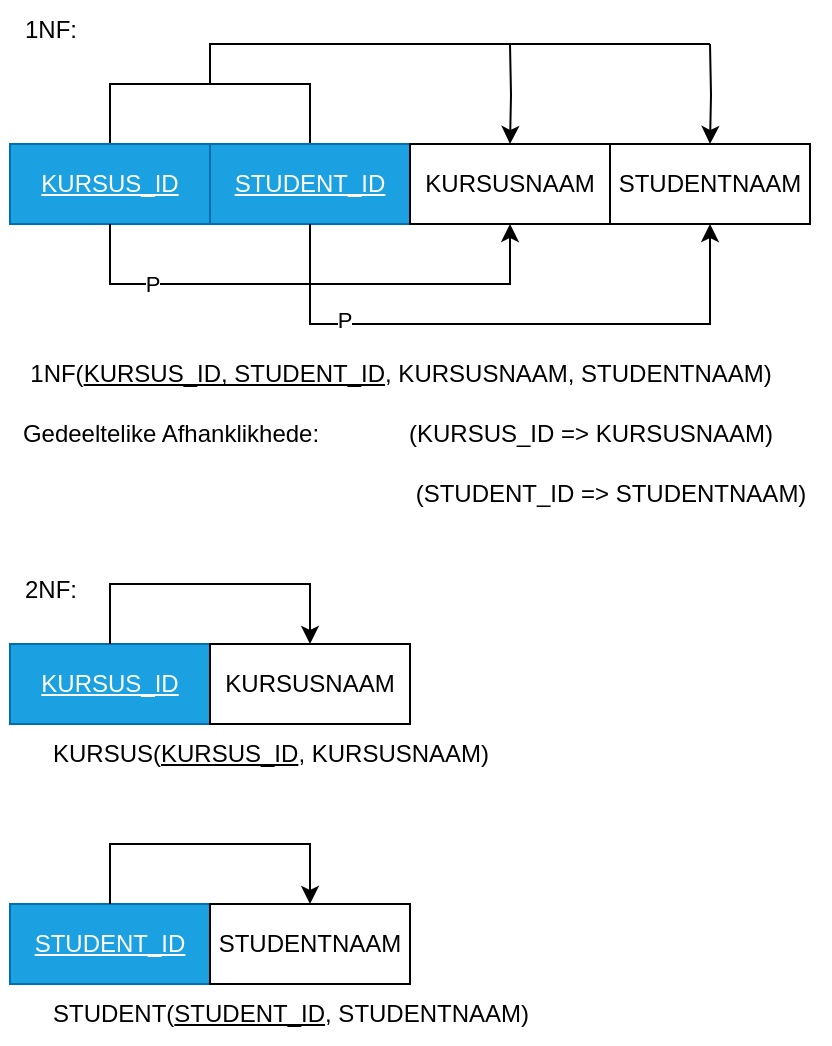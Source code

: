 <mxfile version="26.2.9">
  <diagram name="Page-1" id="WL7MkZX_L_UUqBB0Dfqc">
    <mxGraphModel dx="564" dy="543" grid="1" gridSize="10" guides="1" tooltips="1" connect="1" arrows="1" fold="1" page="1" pageScale="1" pageWidth="827" pageHeight="1169" math="0" shadow="0">
      <root>
        <mxCell id="0" />
        <mxCell id="1" parent="0" />
        <mxCell id="8H7o-YK69jfYEM60y5-W-1" value="" style="endArrow=none;html=1;rounded=0;exitX=0.5;exitY=0;exitDx=0;exitDy=0;entryX=0.5;entryY=0;entryDx=0;entryDy=0;startFill=0;" parent="1" source="8H7o-YK69jfYEM60y5-W-2" target="8H7o-YK69jfYEM60y5-W-3" edge="1">
          <mxGeometry width="50" height="50" relative="1" as="geometry">
            <mxPoint x="160" y="330" as="sourcePoint" />
            <mxPoint x="310" y="80" as="targetPoint" />
            <Array as="points">
              <mxPoint x="210" y="120" />
              <mxPoint x="310" y="120" />
            </Array>
          </mxGeometry>
        </mxCell>
        <mxCell id="8H7o-YK69jfYEM60y5-W-2" value="&lt;u&gt;KURSUS_ID&lt;/u&gt;" style="whiteSpace=wrap;html=1;align=center;fillColor=#1ba1e2;fontColor=#ffffff;strokeColor=#006EAF;" parent="1" vertex="1">
          <mxGeometry x="160" y="150" width="100" height="40" as="geometry" />
        </mxCell>
        <mxCell id="8H7o-YK69jfYEM60y5-W-3" value="&lt;u&gt;STUDENT_ID&lt;/u&gt;" style="whiteSpace=wrap;html=1;align=center;fillColor=#1ba1e2;fontColor=#ffffff;strokeColor=#006EAF;" parent="1" vertex="1">
          <mxGeometry x="260" y="150" width="100" height="40" as="geometry" />
        </mxCell>
        <mxCell id="8H7o-YK69jfYEM60y5-W-8" style="edgeStyle=orthogonalEdgeStyle;rounded=0;orthogonalLoop=1;jettySize=auto;html=1;" parent="1" target="8H7o-YK69jfYEM60y5-W-4" edge="1">
          <mxGeometry relative="1" as="geometry">
            <mxPoint x="410" y="100" as="sourcePoint" />
          </mxGeometry>
        </mxCell>
        <mxCell id="8H7o-YK69jfYEM60y5-W-4" value="KURSUSNAAM" style="whiteSpace=wrap;html=1;align=center;" parent="1" vertex="1">
          <mxGeometry x="360" y="150" width="100" height="40" as="geometry" />
        </mxCell>
        <mxCell id="8H7o-YK69jfYEM60y5-W-9" style="edgeStyle=orthogonalEdgeStyle;rounded=0;orthogonalLoop=1;jettySize=auto;html=1;" parent="1" target="8H7o-YK69jfYEM60y5-W-5" edge="1">
          <mxGeometry relative="1" as="geometry">
            <mxPoint x="510" y="100" as="sourcePoint" />
          </mxGeometry>
        </mxCell>
        <mxCell id="8H7o-YK69jfYEM60y5-W-5" value="STUDENTNAAM" style="whiteSpace=wrap;html=1;align=center;" parent="1" vertex="1">
          <mxGeometry x="460" y="150" width="100" height="40" as="geometry" />
        </mxCell>
        <mxCell id="8H7o-YK69jfYEM60y5-W-7" value="" style="endArrow=none;html=1;rounded=0;startFill=0;" parent="1" edge="1">
          <mxGeometry width="50" height="50" relative="1" as="geometry">
            <mxPoint x="260" y="120" as="sourcePoint" />
            <mxPoint x="510" y="100" as="targetPoint" />
            <Array as="points">
              <mxPoint x="260" y="100" />
            </Array>
          </mxGeometry>
        </mxCell>
        <mxCell id="8H7o-YK69jfYEM60y5-W-10" value="1NF:" style="text;html=1;align=center;verticalAlign=middle;resizable=0;points=[];autosize=1;strokeColor=none;fillColor=none;" parent="1" vertex="1">
          <mxGeometry x="155" y="78" width="50" height="30" as="geometry" />
        </mxCell>
        <mxCell id="8H7o-YK69jfYEM60y5-W-11" value="1NF(&lt;u&gt;KURSUS_ID, STUDENT_ID&lt;/u&gt;, KURSUSNAAM, STUDENTNAAM)" style="text;html=1;align=center;verticalAlign=middle;resizable=0;points=[];autosize=1;strokeColor=none;fillColor=none;" parent="1" vertex="1">
          <mxGeometry x="160" y="250" width="390" height="30" as="geometry" />
        </mxCell>
        <mxCell id="8H7o-YK69jfYEM60y5-W-13" value="" style="endArrow=classic;html=1;rounded=0;exitX=0.5;exitY=1;exitDx=0;exitDy=0;entryX=0.5;entryY=1;entryDx=0;entryDy=0;startFill=0;endFill=1;" parent="1" source="8H7o-YK69jfYEM60y5-W-2" target="8H7o-YK69jfYEM60y5-W-4" edge="1">
          <mxGeometry width="50" height="50" relative="1" as="geometry">
            <mxPoint x="220" y="250" as="sourcePoint" />
            <mxPoint x="320" y="250" as="targetPoint" />
            <Array as="points">
              <mxPoint x="210" y="220" />
              <mxPoint x="410" y="220" />
            </Array>
          </mxGeometry>
        </mxCell>
        <mxCell id="8H7o-YK69jfYEM60y5-W-15" value="P" style="edgeLabel;html=1;align=center;verticalAlign=middle;resizable=0;points=[];" parent="8H7o-YK69jfYEM60y5-W-13" vertex="1" connectable="0">
          <mxGeometry x="-0.611" relative="1" as="geometry">
            <mxPoint as="offset" />
          </mxGeometry>
        </mxCell>
        <mxCell id="8H7o-YK69jfYEM60y5-W-14" value="" style="endArrow=classic;html=1;rounded=0;exitX=0.5;exitY=1;exitDx=0;exitDy=0;entryX=0.5;entryY=1;entryDx=0;entryDy=0;startFill=0;endFill=1;" parent="1" source="8H7o-YK69jfYEM60y5-W-3" target="8H7o-YK69jfYEM60y5-W-5" edge="1">
          <mxGeometry width="50" height="50" relative="1" as="geometry">
            <mxPoint x="300" y="210" as="sourcePoint" />
            <mxPoint x="500" y="210" as="targetPoint" />
            <Array as="points">
              <mxPoint x="310" y="240" />
              <mxPoint x="510" y="240" />
            </Array>
          </mxGeometry>
        </mxCell>
        <mxCell id="8H7o-YK69jfYEM60y5-W-16" value="P" style="edgeLabel;html=1;align=center;verticalAlign=middle;resizable=0;points=[];" parent="8H7o-YK69jfYEM60y5-W-14" vertex="1" connectable="0">
          <mxGeometry x="-0.556" y="2" relative="1" as="geometry">
            <mxPoint as="offset" />
          </mxGeometry>
        </mxCell>
        <mxCell id="8H7o-YK69jfYEM60y5-W-17" value="Gedeeltelike Afhanklikhede:" style="text;html=1;align=center;verticalAlign=middle;resizable=0;points=[];autosize=1;strokeColor=none;fillColor=none;" parent="1" vertex="1">
          <mxGeometry x="155" y="280" width="170" height="30" as="geometry" />
        </mxCell>
        <mxCell id="8H7o-YK69jfYEM60y5-W-18" value="(KURSUS_ID =&amp;gt; KURSUSNAAM)" style="text;html=1;align=center;verticalAlign=middle;resizable=0;points=[];autosize=1;strokeColor=none;fillColor=none;" parent="1" vertex="1">
          <mxGeometry x="345" y="280" width="210" height="30" as="geometry" />
        </mxCell>
        <mxCell id="8H7o-YK69jfYEM60y5-W-19" value="(STUDENT_ID =&amp;gt; STUDENTNAAM)" style="text;html=1;align=center;verticalAlign=middle;resizable=0;points=[];autosize=1;strokeColor=none;fillColor=none;" parent="1" vertex="1">
          <mxGeometry x="350" y="310" width="220" height="30" as="geometry" />
        </mxCell>
        <mxCell id="8H7o-YK69jfYEM60y5-W-20" value="2NF:" style="text;html=1;align=center;verticalAlign=middle;resizable=0;points=[];autosize=1;strokeColor=none;fillColor=none;" parent="1" vertex="1">
          <mxGeometry x="155" y="358" width="50" height="30" as="geometry" />
        </mxCell>
        <mxCell id="8H7o-YK69jfYEM60y5-W-21" value="&lt;u&gt;KURSUS_ID&lt;/u&gt;" style="whiteSpace=wrap;html=1;align=center;fillColor=#1ba1e2;fontColor=#ffffff;strokeColor=#006EAF;" parent="1" vertex="1">
          <mxGeometry x="160" y="400" width="100" height="40" as="geometry" />
        </mxCell>
        <mxCell id="8H7o-YK69jfYEM60y5-W-22" value="KURSUSNAAM" style="whiteSpace=wrap;html=1;align=center;" parent="1" vertex="1">
          <mxGeometry x="260" y="400" width="100" height="40" as="geometry" />
        </mxCell>
        <mxCell id="8H7o-YK69jfYEM60y5-W-23" value="&lt;u&gt;STUDENT_ID&lt;/u&gt;" style="whiteSpace=wrap;html=1;align=center;fillColor=#1ba1e2;fontColor=#ffffff;strokeColor=#006EAF;" parent="1" vertex="1">
          <mxGeometry x="160" y="530" width="100" height="40" as="geometry" />
        </mxCell>
        <mxCell id="8H7o-YK69jfYEM60y5-W-24" value="STUDENTNAAM" style="whiteSpace=wrap;html=1;align=center;" parent="1" vertex="1">
          <mxGeometry x="260" y="530" width="100" height="40" as="geometry" />
        </mxCell>
        <mxCell id="8H7o-YK69jfYEM60y5-W-25" value="KURSUS(&lt;u&gt;KURSUS_ID&lt;/u&gt;, KURSUSNAAM)" style="text;html=1;align=center;verticalAlign=middle;resizable=0;points=[];autosize=1;strokeColor=none;fillColor=none;" parent="1" vertex="1">
          <mxGeometry x="170" y="440" width="240" height="30" as="geometry" />
        </mxCell>
        <mxCell id="8H7o-YK69jfYEM60y5-W-26" value="STUDENT(&lt;u&gt;STUDENT_ID&lt;/u&gt;, STUDENTNAAM)" style="text;html=1;align=center;verticalAlign=middle;resizable=0;points=[];autosize=1;strokeColor=none;fillColor=none;" parent="1" vertex="1">
          <mxGeometry x="170" y="570" width="260" height="30" as="geometry" />
        </mxCell>
        <mxCell id="N3wANpYlauOKY0Fy8VH1-2" value="" style="endArrow=classic;html=1;rounded=0;exitX=0.5;exitY=0;exitDx=0;exitDy=0;entryX=0.5;entryY=0;entryDx=0;entryDy=0;" edge="1" parent="1" source="8H7o-YK69jfYEM60y5-W-23" target="8H7o-YK69jfYEM60y5-W-24">
          <mxGeometry width="50" height="50" relative="1" as="geometry">
            <mxPoint x="140" y="560" as="sourcePoint" />
            <mxPoint x="340" y="500" as="targetPoint" />
            <Array as="points">
              <mxPoint x="210" y="500" />
              <mxPoint x="310" y="500" />
            </Array>
          </mxGeometry>
        </mxCell>
        <mxCell id="N3wANpYlauOKY0Fy8VH1-3" value="" style="endArrow=classic;html=1;rounded=0;exitX=0.5;exitY=0;exitDx=0;exitDy=0;entryX=0.5;entryY=0;entryDx=0;entryDy=0;" edge="1" parent="1">
          <mxGeometry width="50" height="50" relative="1" as="geometry">
            <mxPoint x="210" y="400" as="sourcePoint" />
            <mxPoint x="310" y="400" as="targetPoint" />
            <Array as="points">
              <mxPoint x="210" y="370" />
              <mxPoint x="310" y="370" />
            </Array>
          </mxGeometry>
        </mxCell>
      </root>
    </mxGraphModel>
  </diagram>
</mxfile>
